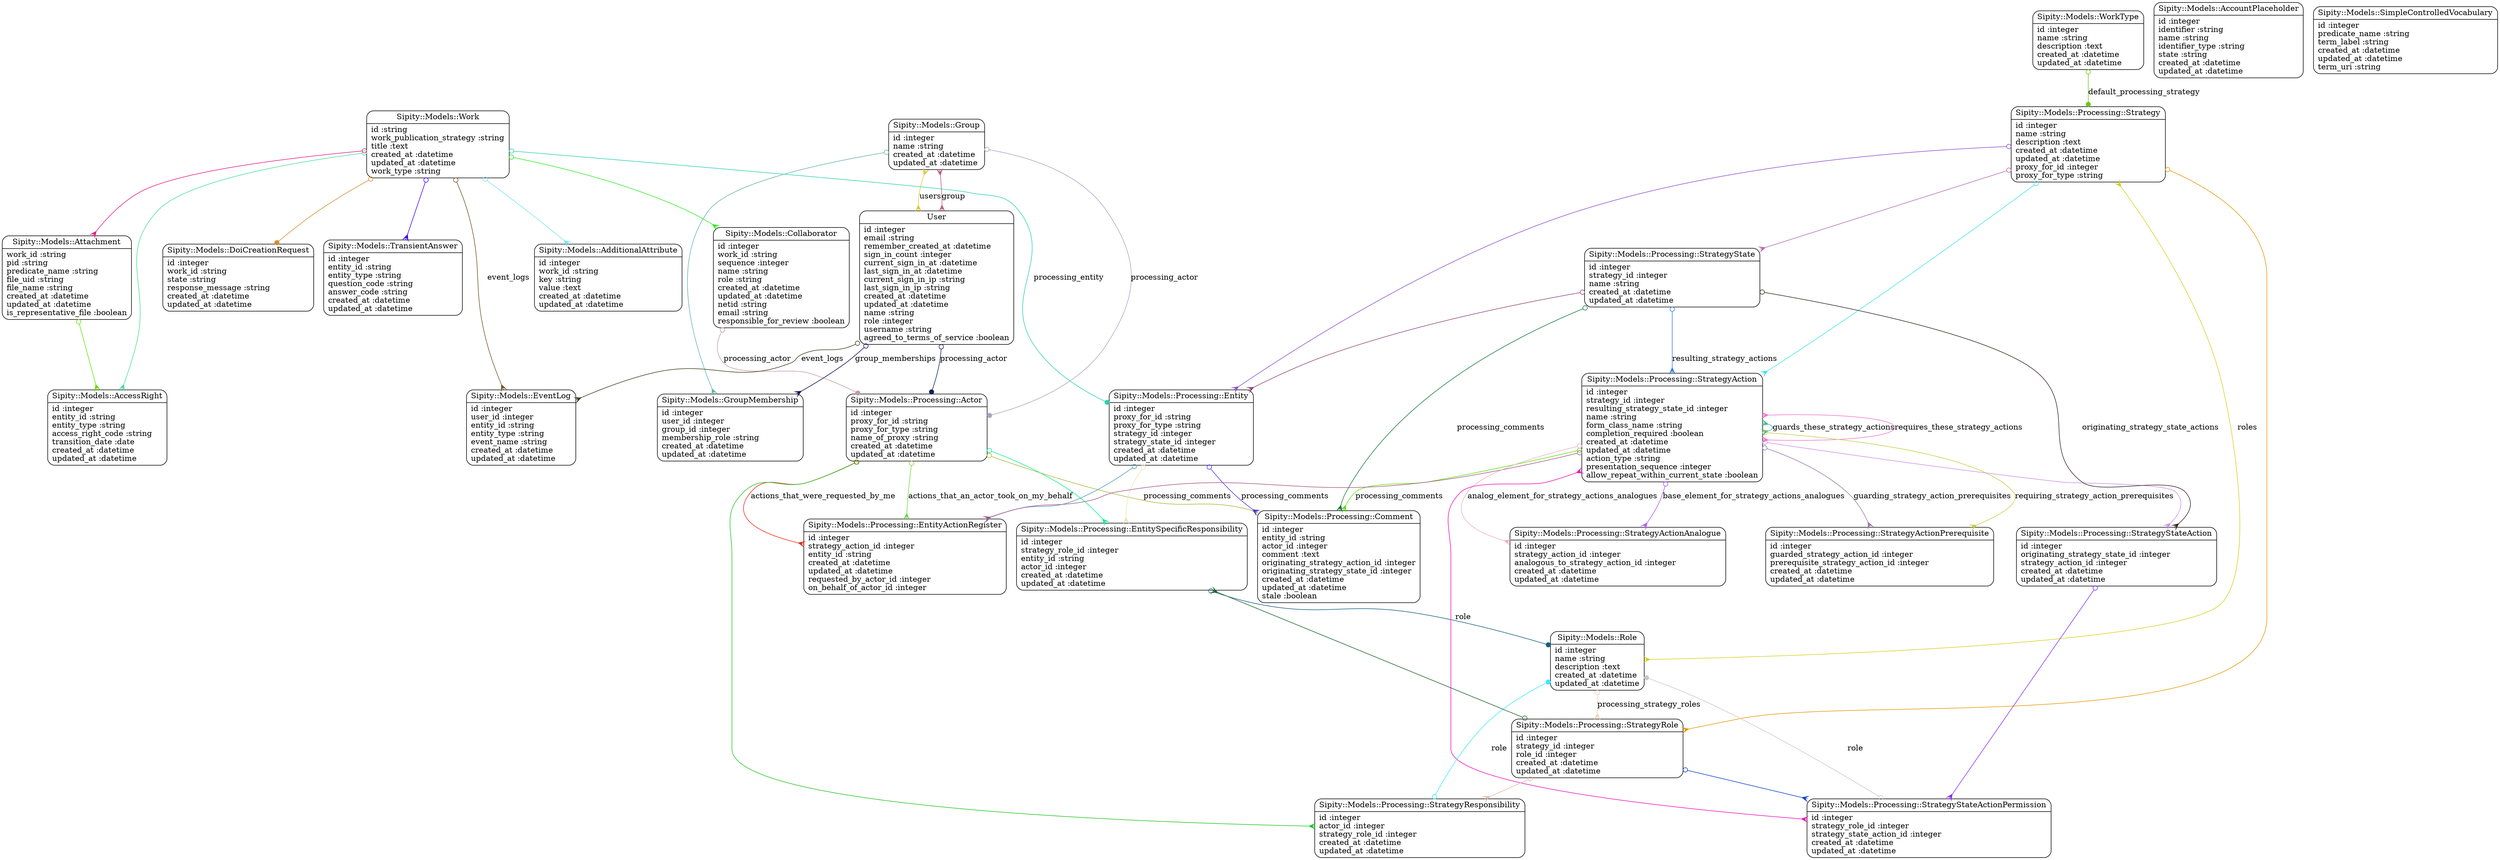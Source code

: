 digraph models_diagram {
	graph[overlap=false, splines=true]
	"Sipity::Models::AccessRight" [shape=Mrecord, label="{Sipity::Models::AccessRight|id :integer\lentity_id :string\lentity_type :string\laccess_right_code :string\ltransition_date :date\lcreated_at :datetime\lupdated_at :datetime\l}"]
	"Sipity::Models::AccountPlaceholder" [shape=Mrecord, label="{Sipity::Models::AccountPlaceholder|id :integer\lidentifier :string\lname :string\lidentifier_type :string\lstate :string\lcreated_at :datetime\lupdated_at :datetime\l}"]
	"Sipity::Models::AdditionalAttribute" [shape=Mrecord, label="{Sipity::Models::AdditionalAttribute|id :integer\lwork_id :string\lkey :string\lvalue :text\lcreated_at :datetime\lupdated_at :datetime\l}"]
	"Sipity::Models::Attachment" [shape=Mrecord, label="{Sipity::Models::Attachment|work_id :string\lpid :string\lpredicate_name :string\lfile_uid :string\lfile_name :string\lcreated_at :datetime\lupdated_at :datetime\lis_representative_file :boolean\l}"]
	"Sipity::Models::Collaborator" [shape=Mrecord, label="{Sipity::Models::Collaborator|id :integer\lwork_id :string\lsequence :integer\lname :string\lrole :string\lcreated_at :datetime\lupdated_at :datetime\lnetid :string\lemail :string\lresponsible_for_review :boolean\l}"]
	"Sipity::Models::DoiCreationRequest" [shape=Mrecord, label="{Sipity::Models::DoiCreationRequest|id :integer\lwork_id :string\lstate :string\lresponse_message :string\lcreated_at :datetime\lupdated_at :datetime\l}"]
	"Sipity::Models::EventLog" [shape=Mrecord, label="{Sipity::Models::EventLog|id :integer\luser_id :integer\lentity_id :string\lentity_type :string\levent_name :string\lcreated_at :datetime\lupdated_at :datetime\l}"]
	"Sipity::Models::Group" [shape=Mrecord, label="{Sipity::Models::Group|id :integer\lname :string\lcreated_at :datetime\lupdated_at :datetime\l}"]
	"Sipity::Models::GroupMembership" [shape=Mrecord, label="{Sipity::Models::GroupMembership|id :integer\luser_id :integer\lgroup_id :integer\lmembership_role :string\lcreated_at :datetime\lupdated_at :datetime\l}"]
	"Sipity::Models::Processing::Actor" [shape=Mrecord, label="{Sipity::Models::Processing::Actor|id :integer\lproxy_for_id :string\lproxy_for_type :string\lname_of_proxy :string\lcreated_at :datetime\lupdated_at :datetime\l}"]
	"Sipity::Models::Processing::Comment" [shape=Mrecord, label="{Sipity::Models::Processing::Comment|id :integer\lentity_id :string\lactor_id :integer\lcomment :text\loriginating_strategy_action_id :integer\loriginating_strategy_state_id :integer\lcreated_at :datetime\lupdated_at :datetime\lstale :boolean\l}"]
	"Sipity::Models::Processing::Entity" [shape=Mrecord, label="{Sipity::Models::Processing::Entity|id :integer\lproxy_for_id :string\lproxy_for_type :string\lstrategy_id :integer\lstrategy_state_id :integer\lcreated_at :datetime\lupdated_at :datetime\l}"]
	"Sipity::Models::Processing::EntityActionRegister" [shape=Mrecord, label="{Sipity::Models::Processing::EntityActionRegister|id :integer\lstrategy_action_id :integer\lentity_id :string\lcreated_at :datetime\lupdated_at :datetime\lrequested_by_actor_id :integer\lon_behalf_of_actor_id :integer\l}"]
	"Sipity::Models::Processing::EntitySpecificResponsibility" [shape=Mrecord, label="{Sipity::Models::Processing::EntitySpecificResponsibility|id :integer\lstrategy_role_id :integer\lentity_id :string\lactor_id :integer\lcreated_at :datetime\lupdated_at :datetime\l}"]
	"Sipity::Models::Processing::Strategy" [shape=Mrecord, label="{Sipity::Models::Processing::Strategy|id :integer\lname :string\ldescription :text\lcreated_at :datetime\lupdated_at :datetime\lproxy_for_id :integer\lproxy_for_type :string\l}"]
	"Sipity::Models::Processing::StrategyAction" [shape=Mrecord, label="{Sipity::Models::Processing::StrategyAction|id :integer\lstrategy_id :integer\lresulting_strategy_state_id :integer\lname :string\lform_class_name :string\lcompletion_required :boolean\lcreated_at :datetime\lupdated_at :datetime\laction_type :string\lpresentation_sequence :integer\lallow_repeat_within_current_state :boolean\l}"]
	"Sipity::Models::Processing::StrategyActionAnalogue" [shape=Mrecord, label="{Sipity::Models::Processing::StrategyActionAnalogue|id :integer\lstrategy_action_id :integer\lanalogous_to_strategy_action_id :integer\lcreated_at :datetime\lupdated_at :datetime\l}"]
	"Sipity::Models::Processing::StrategyActionPrerequisite" [shape=Mrecord, label="{Sipity::Models::Processing::StrategyActionPrerequisite|id :integer\lguarded_strategy_action_id :integer\lprerequisite_strategy_action_id :integer\lcreated_at :datetime\lupdated_at :datetime\l}"]
	"Sipity::Models::Processing::StrategyResponsibility" [shape=Mrecord, label="{Sipity::Models::Processing::StrategyResponsibility|id :integer\lactor_id :integer\lstrategy_role_id :integer\lcreated_at :datetime\lupdated_at :datetime\l}"]
	"Sipity::Models::Processing::StrategyRole" [shape=Mrecord, label="{Sipity::Models::Processing::StrategyRole|id :integer\lstrategy_id :integer\lrole_id :integer\lcreated_at :datetime\lupdated_at :datetime\l}"]
	"Sipity::Models::Processing::StrategyState" [shape=Mrecord, label="{Sipity::Models::Processing::StrategyState|id :integer\lstrategy_id :integer\lname :string\lcreated_at :datetime\lupdated_at :datetime\l}"]
	"Sipity::Models::Processing::StrategyStateAction" [shape=Mrecord, label="{Sipity::Models::Processing::StrategyStateAction|id :integer\loriginating_strategy_state_id :integer\lstrategy_action_id :integer\lcreated_at :datetime\lupdated_at :datetime\l}"]
	"Sipity::Models::Processing::StrategyStateActionPermission" [shape=Mrecord, label="{Sipity::Models::Processing::StrategyStateActionPermission|id :integer\lstrategy_role_id :integer\lstrategy_state_action_id :integer\lcreated_at :datetime\lupdated_at :datetime\l}"]
	"Sipity::Models::Role" [shape=Mrecord, label="{Sipity::Models::Role|id :integer\lname :string\ldescription :text\lcreated_at :datetime\lupdated_at :datetime\l}"]
	"Sipity::Models::SimpleControlledVocabulary" [shape=Mrecord, label="{Sipity::Models::SimpleControlledVocabulary|id :integer\lpredicate_name :string\lterm_label :string\lcreated_at :datetime\lupdated_at :datetime\lterm_uri :string\l}"]
	"Sipity::Models::TransientAnswer" [shape=Mrecord, label="{Sipity::Models::TransientAnswer|id :integer\lentity_id :string\lentity_type :string\lquestion_code :string\lanswer_code :string\lcreated_at :datetime\lupdated_at :datetime\l}"]
	"Sipity::Models::Work" [shape=Mrecord, label="{Sipity::Models::Work|id :string\lwork_publication_strategy :string\ltitle :text\lcreated_at :datetime\lupdated_at :datetime\lwork_type :string\l}"]
	"Sipity::Models::WorkType" [shape=Mrecord, label="{Sipity::Models::WorkType|id :integer\lname :string\ldescription :text\lcreated_at :datetime\lupdated_at :datetime\l}"]
	"User" [shape=Mrecord, label="{User|id :integer\lemail :string\lremember_created_at :datetime\lsign_in_count :integer\lcurrent_sign_in_at :datetime\llast_sign_in_at :datetime\lcurrent_sign_in_ip :string\llast_sign_in_ip :string\lcreated_at :datetime\lupdated_at :datetime\lname :string\lrole :integer\lusername :string\lagreed_to_terms_of_service :boolean\l}"]
	"Sipity::Models::Attachment" -> "Sipity::Models::AccessRight" [arrowtail=odot, arrowhead=crow, dir=both color="#5DE103"]
	"Sipity::Models::Collaborator" -> "Sipity::Models::Processing::Actor" [label="processing_actor", arrowtail=odot, arrowhead=dot, dir=both color="#C29BA4"]
	"Sipity::Models::Group" -> "Sipity::Models::GroupMembership" [arrowtail=odot, arrowhead=crow, dir=both color="#63B2A9"]
	"Sipity::Models::Group" -> "User" [label="users", arrowtail=crow, arrowhead=crow, dir=both color="#E1C833"]
	"Sipity::Models::Group" -> "Sipity::Models::Processing::Actor" [label="processing_actor", arrowtail=odot, arrowhead=dot, dir=both color="#A4A6C2"]
	"Sipity::Models::Processing::Actor" -> "Sipity::Models::Processing::StrategyResponsibility" [arrowtail=odot, arrowhead=crow, dir=both color="#21C61E"]
	"Sipity::Models::Processing::Actor" -> "Sipity::Models::Processing::EntitySpecificResponsibility" [arrowtail=odot, arrowhead=crow, dir=both color="#07F38C"]
	"Sipity::Models::Processing::Actor" -> "Sipity::Models::Processing::Comment" [label="processing_comments", arrowtail=odot, arrowhead=crow, dir=both color="#ABB436"]
	"Sipity::Models::Processing::Actor" -> "Sipity::Models::Processing::EntityActionRegister" [label="actions_that_were_requested_by_me", arrowtail=odot, arrowhead=crow, dir=both color="#F22813"]
	"Sipity::Models::Processing::Actor" -> "Sipity::Models::Processing::EntityActionRegister" [label="actions_that_an_actor_took_on_my_behalf", arrowtail=odot, arrowhead=crow, dir=both color="#70D844"]
	"Sipity::Models::Processing::Entity" -> "Sipity::Models::Processing::EntityActionRegister" [arrowtail=odot, arrowhead=crow, dir=both color="#4C9BBF"]
	"Sipity::Models::Processing::Entity" -> "Sipity::Models::Processing::EntitySpecificResponsibility" [arrowtail=odot, arrowhead=crow, dir=both color="#EAE3B8"]
	"Sipity::Models::Processing::Entity" -> "Sipity::Models::Processing::Comment" [label="processing_comments", arrowtail=odot, arrowhead=crow, dir=both color="#4C34ED"]
	"Sipity::Models::Processing::EntitySpecificResponsibility" -> "Sipity::Models::Role" [label="role", arrowtail=odot, arrowhead=dot, dir=both color="#155F7F"]
	"Sipity::Models::Processing::Strategy" -> "Sipity::Models::Processing::Entity" [arrowtail=odot, arrowhead=crow, dir=both color="#8E4FD1"]
	"Sipity::Models::Processing::Strategy" -> "Sipity::Models::Processing::StrategyState" [arrowtail=odot, arrowhead=crow, dir=both color="#B56AB2"]
	"Sipity::Models::Processing::Strategy" -> "Sipity::Models::Processing::StrategyAction" [arrowtail=odot, arrowhead=crow, dir=both color="#44E1E9"]
	"Sipity::Models::Processing::Strategy" -> "Sipity::Models::Processing::StrategyRole" [arrowtail=odot, arrowhead=crow, dir=both color="#E59700"]
	"Sipity::Models::Processing::Strategy" -> "Sipity::Models::Role" [label="roles", arrowtail=crow, arrowhead=crow, dir=both color="#D0D21D"]
	"Sipity::Models::Processing::StrategyAction" -> "Sipity::Models::Processing::EntityActionRegister" [arrowtail=odot, arrowhead=crow, dir=both color="#A85585"]
	"Sipity::Models::Processing::StrategyAction" -> "Sipity::Models::Processing::StrategyStateAction" [arrowtail=odot, arrowhead=crow, dir=both color="#CD8DE8"]
	"Sipity::Models::Processing::StrategyAction" -> "Sipity::Models::Processing::StrategyStateActionPermission" [arrowtail=crow, arrowhead=crow, dir=both color="#F00DBB"]
	"Sipity::Models::Processing::StrategyAction" -> "Sipity::Models::Processing::StrategyActionPrerequisite" [label="guarding_strategy_action_prerequisites", arrowtail=odot, arrowhead=crow, dir=both color="#9679A0"]
	"Sipity::Models::Processing::StrategyAction" -> "Sipity::Models::Processing::StrategyActionPrerequisite" [label="requiring_strategy_action_prerequisites", arrowtail=odot, arrowhead=crow, dir=both color="#C8CB42"]
	"Sipity::Models::Processing::StrategyAction" -> "Sipity::Models::Processing::StrategyAction" [label="guards_these_strategy_actions", arrowtail=crow, arrowhead=crow, dir=both color="#3CBA9A"]
	"Sipity::Models::Processing::StrategyAction" -> "Sipity::Models::Processing::StrategyAction" [label="requires_these_strategy_actions", arrowtail=crow, arrowhead=crow, dir=both color="#F471CE"]
	"Sipity::Models::Processing::StrategyAction" -> "Sipity::Models::Processing::Comment" [label="processing_comments", arrowtail=odot, arrowhead=crow, dir=both color="#59E201"]
	"Sipity::Models::Processing::StrategyAction" -> "Sipity::Models::Processing::StrategyActionAnalogue" [label="base_element_for_strategy_actions_analogues", arrowtail=odot, arrowhead=crow, dir=both color="#AF55FC"]
	"Sipity::Models::Processing::StrategyAction" -> "Sipity::Models::Processing::StrategyActionAnalogue" [label="analog_element_for_strategy_actions_analogues", arrowtail=odot, arrowhead=crow, dir=both color="#E6B0C5"]
	"Sipity::Models::Processing::StrategyResponsibility" -> "Sipity::Models::Role" [label="role", arrowtail=odot, arrowhead=dot, dir=both color="#39EAFE"]
	"Sipity::Models::Processing::StrategyRole" -> "Sipity::Models::Processing::StrategyResponsibility" [arrowtail=odot, arrowhead=crow, dir=both color="#DBBAA9"]
	"Sipity::Models::Processing::StrategyRole" -> "Sipity::Models::Processing::StrategyStateActionPermission" [arrowtail=odot, arrowhead=crow, dir=both color="#073ECF"]
	"Sipity::Models::Processing::StrategyRole" -> "Sipity::Models::Processing::EntitySpecificResponsibility" [arrowtail=odot, arrowhead=crow, dir=both color="#1A642E"]
	"Sipity::Models::Processing::StrategyState" -> "Sipity::Models::Processing::StrategyStateAction" [label="originating_strategy_state_actions", arrowtail=odot, arrowhead=crow, dir=both color="#322522"]
	"Sipity::Models::Processing::StrategyState" -> "Sipity::Models::Processing::StrategyAction" [label="resulting_strategy_actions", arrowtail=odot, arrowhead=crow, dir=both color="#337EF0"]
	"Sipity::Models::Processing::StrategyState" -> "Sipity::Models::Processing::Comment" [label="processing_comments", arrowtail=odot, arrowhead=crow, dir=both color="#13793B"]
	"Sipity::Models::Processing::StrategyState" -> "Sipity::Models::Processing::Entity" [arrowtail=odot, arrowhead=crow, dir=both color="#8E4876"]
	"Sipity::Models::Processing::StrategyStateAction" -> "Sipity::Models::Processing::StrategyStateActionPermission" [arrowtail=odot, arrowhead=crow, dir=both color="#862AFB"]
	"Sipity::Models::Processing::StrategyStateActionPermission" -> "Sipity::Models::Role" [label="role", arrowtail=odot, arrowhead=dot, dir=both color="#D0C4C4"]
	"Sipity::Models::Role" -> "Sipity::Models::Processing::StrategyRole" [label="processing_strategy_roles", arrowtail=odot, arrowhead=crow, dir=both color="#EDD4AF"]
	"Sipity::Models::Work" -> "Sipity::Models::Collaborator" [arrowtail=odot, arrowhead=crow, dir=both color="#2CED21"]
	"Sipity::Models::Work" -> "Sipity::Models::AdditionalAttribute" [arrowtail=odot, arrowhead=crow, dir=both color="#77E0FA"]
	"Sipity::Models::Work" -> "Sipity::Models::Attachment" [arrowtail=odot, arrowhead=crow, dir=both color="#E21D82"]
	"Sipity::Models::Work" -> "Sipity::Models::DoiCreationRequest" [arrowtail=odot, arrowhead=dot, dir=both color="#D48C30"]
	"Sipity::Models::Work" -> "Sipity::Models::AccessRight" [arrowtail=odot, arrowhead=crow, dir=both color="#44DF96"]
	"Sipity::Models::Work" -> "Sipity::Models::TransientAnswer" [arrowtail=odot, arrowhead=crow, dir=both color="#3801F9"]
	"Sipity::Models::Work" -> "Sipity::Models::EventLog" [label="event_logs", arrowtail=odot, arrowhead=crow, dir=both color="#6F5222"]
	"Sipity::Models::Work" -> "Sipity::Models::Processing::Entity" [label="processing_entity", arrowtail=odot, arrowhead=dot, dir=both color="#2DD0AC"]
	"Sipity::Models::WorkType" -> "Sipity::Models::Processing::Strategy" [label="default_processing_strategy", arrowtail=odot, arrowhead=dot, dir=both color="#75C219"]
	"User" -> "Sipity::Models::GroupMembership" [label="group_memberships", arrowtail=odot, arrowhead=crow, dir=both color="#0A0854"]
	"User" -> "Sipity::Models::Group" [label="group", arrowtail=crow, arrowhead=crow, dir=both color="#B95B82"]
	"User" -> "Sipity::Models::Processing::Actor" [label="processing_actor", arrowtail=odot, arrowhead=dot, dir=both color="#132052"]
	"User" -> "Sipity::Models::EventLog" [label="event_logs", arrowtail=odot, arrowhead=crow, dir=both color="#3B3E21"]
}
